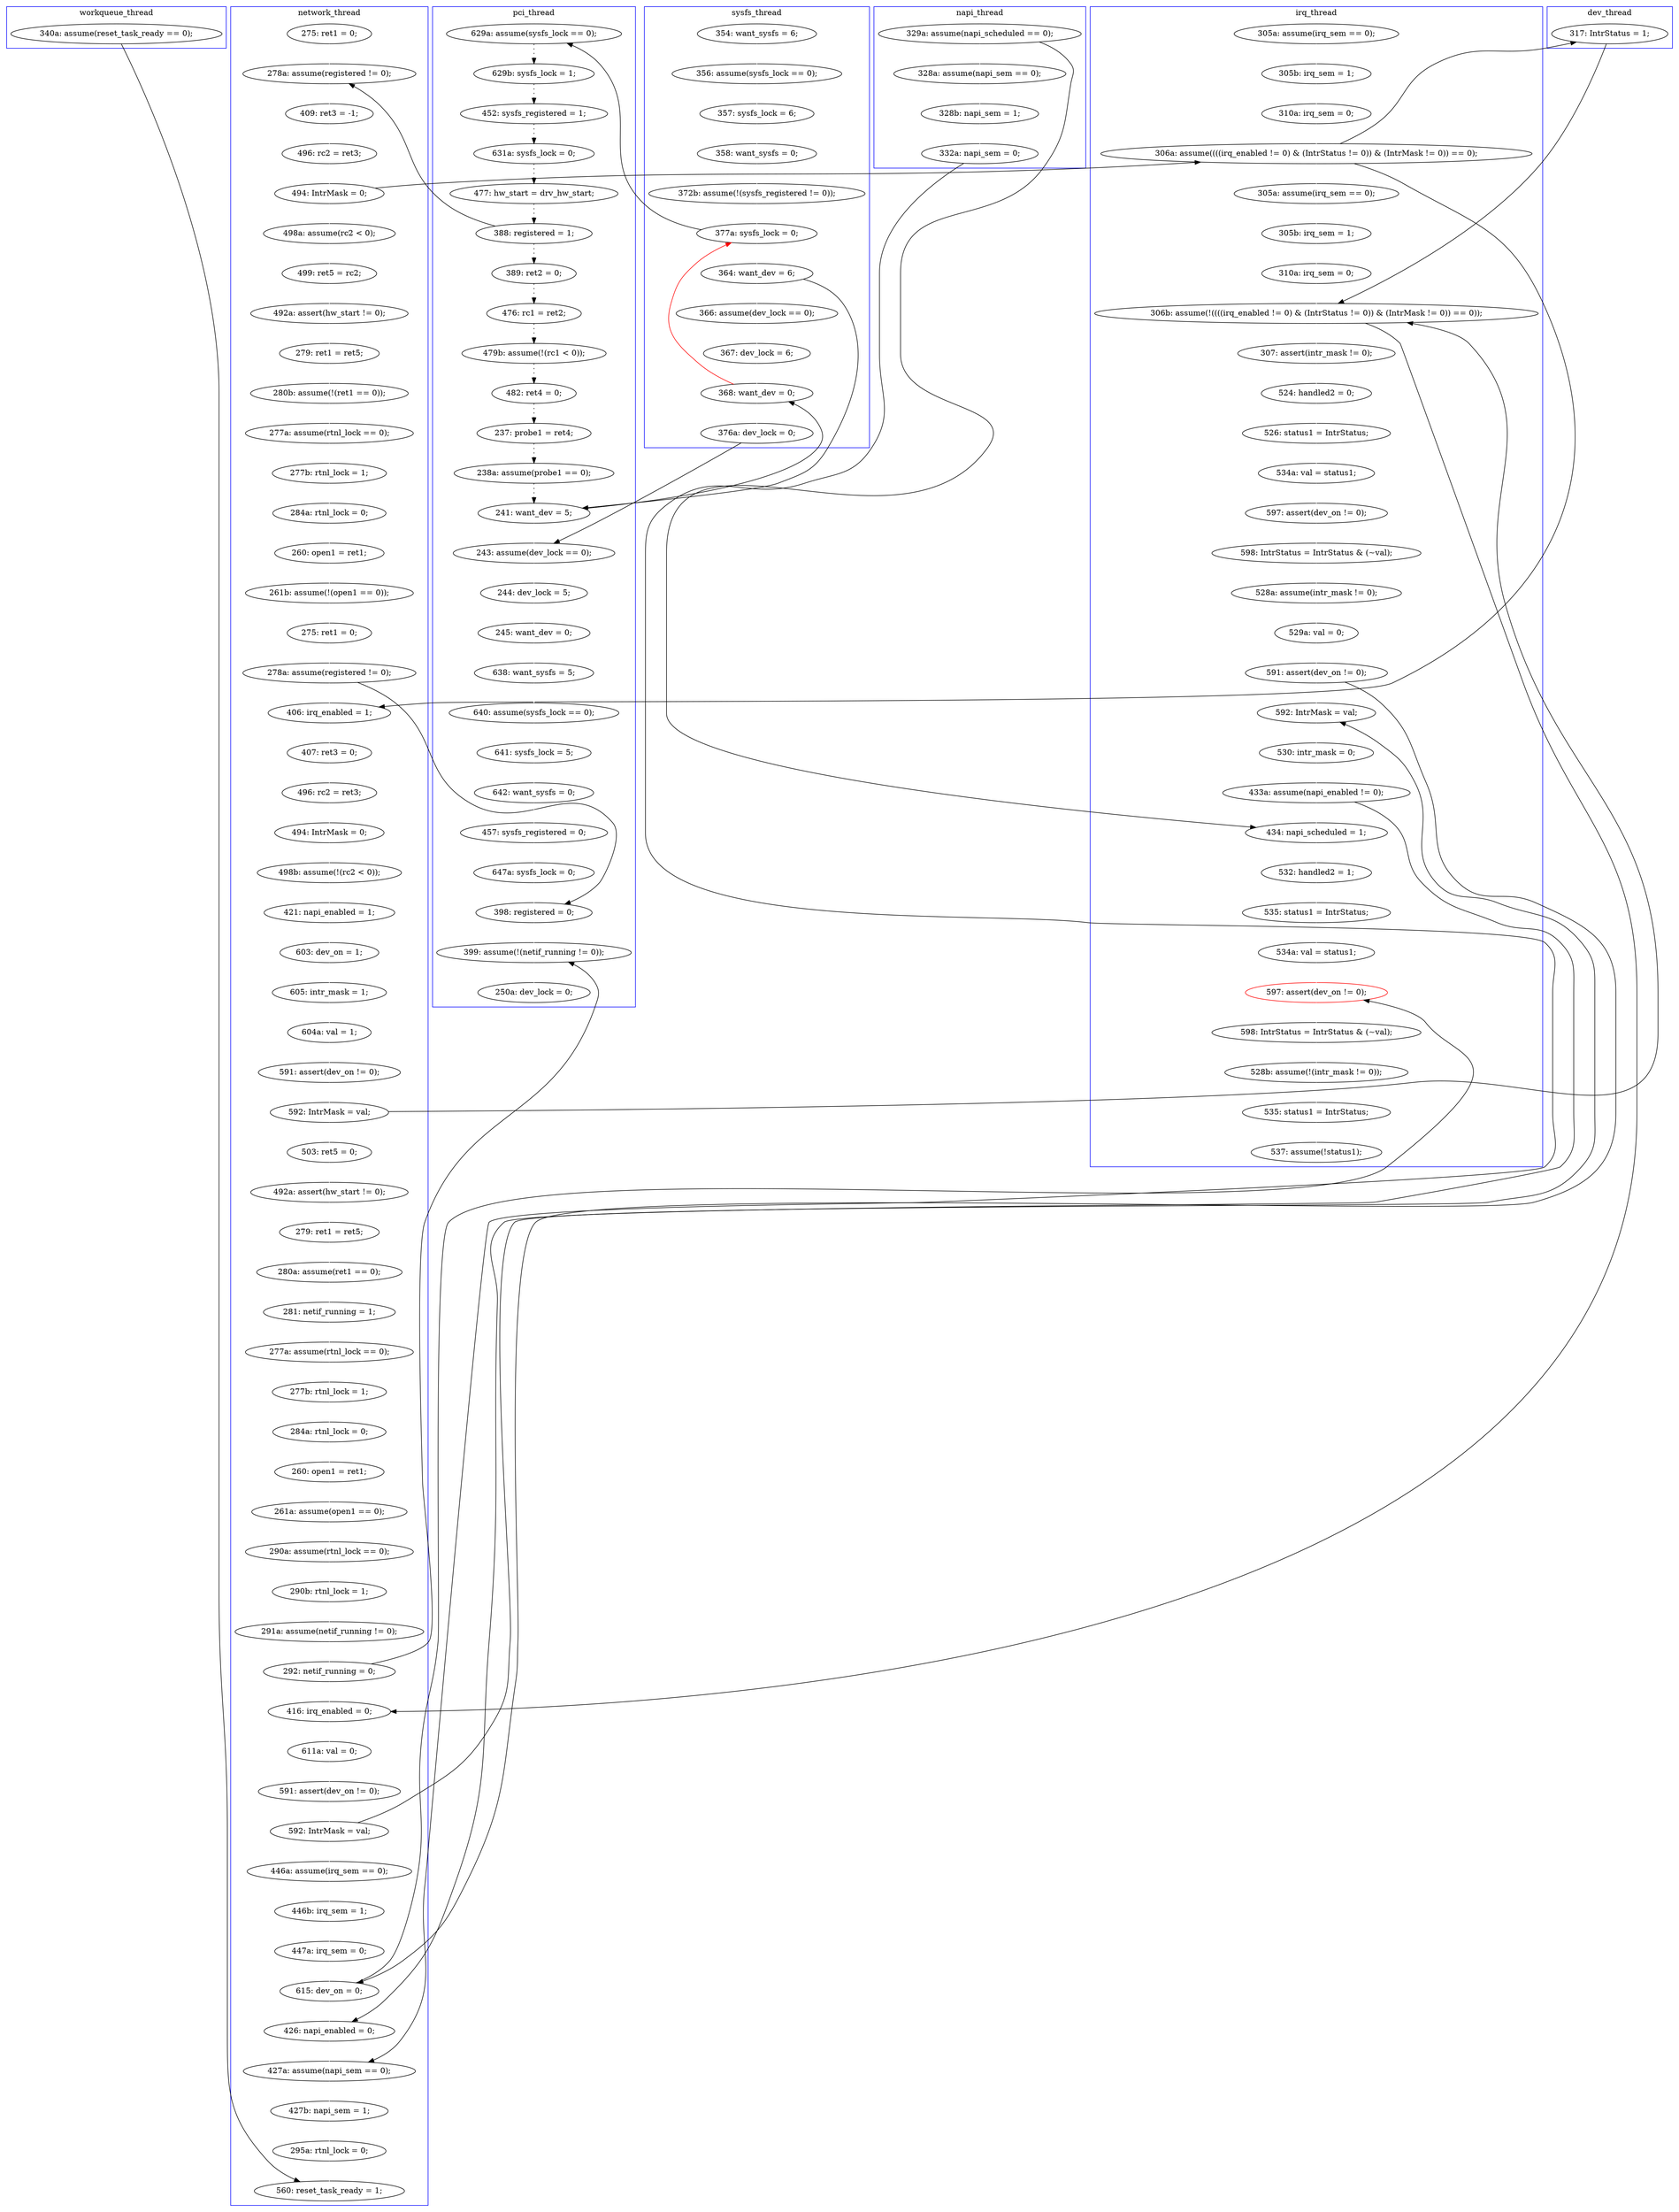 digraph Counterexample {
	286 -> 288 [color = white, style = solid]
	127 -> 130 [color = white, style = solid]
	148 -> 158 [color = white, style = solid]
	94 -> 95 [color = black, style = dotted]
	26 -> 276 [color = black, style = solid, constraint = false]
	202 -> 207 [color = white, style = solid]
	167 -> 168 [color = white, style = solid]
	70 -> 78 [color = black, style = dotted]
	113 -> 52 [color = red, style = solid, constraint = false]
	228 -> 229 [color = white, style = solid]
	35 -> 36 [color = white, style = solid]
	112 -> 113 [color = white, style = solid]
	252 -> 253 [color = white, style = solid]
	258 -> 259 [color = white, style = solid]
	294 -> 299 [color = white, style = solid]
	210 -> 212 [color = white, style = solid]
	146 -> 148 [color = white, style = solid]
	250 -> 255 [color = white, style = solid]
	87 -> 91 [color = black, style = dotted]
	220 -> 221 [color = white, style = solid]
	222 -> 225 [color = white, style = solid]
	113 -> 114 [color = white, style = solid]
	276 -> 283 [color = white, style = solid]
	91 -> 94 [color = black, style = dotted]
	114 -> 137 [color = black, style = solid, constraint = false]
	177 -> 180 [color = white, style = solid]
	241 -> 244 [color = white, style = solid]
	181 -> 185 [color = white, style = solid]
	231 -> 232 [color = white, style = solid]
	197 -> 237 [color = black, style = solid, constraint = false]
	255 -> 260 [color = white, style = solid]
	81 -> 82 [color = white, style = solid]
	217 -> 218 [color = white, style = solid]
	288 -> 289 [color = white, style = solid]
	225 -> 228 [color = white, style = solid]
	132 -> 192 [color = white, style = solid]
	79 -> 83 [color = black, style = dotted]
	52 -> 53 [color = white, style = solid]
	299 -> 301 [color = white, style = solid]
	190 -> 191 [color = white, style = solid]
	186 -> 187 [color = white, style = solid]
	34 -> 35 [color = white, style = solid]
	237 -> 243 [color = white, style = solid]
	259 -> 261 [color = white, style = solid]
	134 -> 197 [color = black, style = solid, constraint = false]
	130 -> 146 [color = white, style = solid]
	148 -> 241 [color = black, style = solid, constraint = false]
	249 -> 250 [color = white, style = solid]
	207 -> 208 [color = white, style = solid]
	212 -> 213 [color = white, style = solid]
	232 -> 244 [color = black, style = solid, constraint = false]
	263 -> 277 [color = white, style = solid]
	284 -> 286 [color = white, style = solid]
	66 -> 68 [color = black, style = dotted]
	277 -> 278 [color = white, style = solid]
	208 -> 210 [color = white, style = solid]
	201 -> 214 [color = white, style = solid]
	243 -> 252 [color = white, style = solid]
	52 -> 59 [color = black, style = solid, constraint = false]
	283 -> 284 [color = white, style = solid]
	53 -> 95 [color = black, style = solid, constraint = false]
	197 -> 202 [color = white, style = solid]
	253 -> 260 [color = black, style = solid, constraint = false]
	44 -> 302 [color = black, style = solid, constraint = false]
	95 -> 113 [color = black, style = solid, constraint = false]
	125 -> 126 [color = white, style = solid]
	82 -> 116 [color = white, style = solid]
	108 -> 109 [color = white, style = solid]
	165 -> 166 [color = white, style = solid]
	255 -> 263 [color = black, style = solid, constraint = false]
	76 -> 80 [color = white, style = solid]
	219 -> 220 [color = white, style = solid]
	38 -> 52 [color = white, style = solid]
	123 -> 124 [color = white, style = solid]
	83 -> 86 [color = black, style = dotted]
	139 -> 165 [color = white, style = solid]
	214 -> 217 [color = white, style = solid]
	59 -> 60 [color = black, style = dotted]
	26 -> 50 [color = white, style = solid]
	195 -> 197 [color = white, style = solid]
	180 -> 241 [color = white, style = solid]
	95 -> 137 [color = white, style = solid]
	111 -> 112 [color = white, style = solid]
	51 -> 57 [color = white, style = solid]
	244 -> 269 [color = white, style = solid]
	159 -> 160 [color = white, style = solid]
	263 -> 288 [color = black, style = solid, constraint = false]
	106 -> 132 [color = black, style = solid, constraint = false]
	278 -> 279 [color = white, style = solid]
	50 -> 51 [color = white, style = solid]
	103 -> 104 [color = white, style = solid]
	192 -> 193 [color = white, style = solid]
	275 -> 277 [color = black, style = solid, constraint = false]
	160 -> 162 [color = white, style = solid]
	193 -> 195 [color = white, style = solid]
	138 -> 139 [color = white, style = solid]
	191 -> 197 [color = black, style = solid, constraint = false]
	120 -> 123 [color = white, style = solid]
	53 -> 111 [color = white, style = solid]
	289 -> 294 [color = white, style = solid]
	279 -> 295 [color = white, style = solid]
	187 -> 190 [color = white, style = solid]
	199 -> 201 [color = white, style = solid]
	229 -> 231 [color = white, style = solid]
	266 -> 275 [color = white, style = solid]
	60 -> 66 [color = black, style = dotted]
	132 -> 134 [color = black, style = solid, constraint = false]
	106 -> 108 [color = white, style = solid]
	166 -> 167 [color = white, style = solid]
	158 -> 159 [color = white, style = solid]
	137 -> 138 [color = white, style = solid]
	295 -> 302 [color = white, style = solid]
	164 -> 181 [color = white, style = solid]
	213 -> 249 [color = white, style = solid]
	116 -> 132 [color = white, style = solid]
	126 -> 127 [color = white, style = solid]
	218 -> 219 [color = white, style = solid]
	68 -> 70 [color = black, style = dotted]
	78 -> 79 [color = black, style = dotted]
	104 -> 106 [color = white, style = solid]
	275 -> 276 [color = white, style = solid]
	80 -> 103 [color = white, style = solid]
	261 -> 263 [color = white, style = solid]
	185 -> 186 [color = white, style = solid]
	109 -> 119 [color = white, style = solid]
	168 -> 177 [color = white, style = solid]
	132 -> 158 [color = black, style = solid, constraint = false]
	162 -> 164 [color = white, style = solid]
	253 -> 258 [color = white, style = solid]
	191 -> 199 [color = white, style = solid]
	232 -> 237 [color = white, style = solid]
	119 -> 120 [color = white, style = solid]
	260 -> 266 [color = white, style = solid]
	221 -> 222 [color = white, style = solid]
	124 -> 125 [color = white, style = solid]
	86 -> 87 [color = black, style = dotted]
	36 -> 38 [color = white, style = solid]
	57 -> 278 [color = black, style = solid, constraint = false]
	78 -> 80 [color = black, style = solid, constraint = false]
	33 -> 34 [color = white, style = solid]
	subgraph cluster7 {
		label = dev_thread
		color = blue
		134  [label = "317: IntrStatus = 1;"]
	}
	subgraph cluster6 {
		label = sysfs_thread
		color = blue
		112  [label = "367: dev_lock = 6;"]
		35  [label = "357: sysfs_lock = 6;"]
		113  [label = "368: want_dev = 0;"]
		34  [label = "356: assume(sysfs_lock == 0);"]
		36  [label = "358: want_sysfs = 0;"]
		33  [label = "354: want_sysfs = 6;"]
		114  [label = "376a: dev_lock = 0;"]
		53  [label = "364: want_dev = 6;"]
		38  [label = "372b: assume(!(sysfs_registered != 0));"]
		52  [label = "377a: sysfs_lock = 0;"]
		111  [label = "366: assume(dev_lock == 0);"]
	}
	subgraph cluster5 {
		label = workqueue_thread
		color = blue
		44  [label = "340a: assume(reset_task_ready == 0);"]
	}
	subgraph cluster2 {
		label = network_thread
		color = blue
		261  [label = "447a: irq_sem = 0;"]
		181  [label = "421: napi_enabled = 1;"]
		124  [label = "277a: assume(rtnl_lock == 0);"]
		126  [label = "284a: rtnl_lock = 0;"]
		186  [label = "605: intr_mask = 1;"]
		259  [label = "446b: irq_sem = 1;"]
		295  [label = "295a: rtnl_lock = 0;"]
		237  [label = "416: irq_enabled = 0;"]
		253  [label = "592: IntrMask = val;"]
		158  [label = "406: irq_enabled = 1;"]
		106  [label = "494: IntrMask = 0;"]
		232  [label = "292: netif_running = 0;"]
		108  [label = "498a: assume(rc2 < 0);"]
		104  [label = "496: rc2 = ret3;"]
		252  [label = "591: assert(dev_on != 0);"]
		279  [label = "427b: napi_sem = 1;"]
		190  [label = "591: assert(dev_on != 0);"]
		103  [label = "409: ret3 = -1;"]
		80  [label = "278a: assume(registered != 0);"]
		277  [label = "426: napi_enabled = 0;"]
		225  [label = "261a: assume(open1 == 0);"]
		218  [label = "281: netif_running = 1;"]
		228  [label = "290a: assume(rtnl_lock == 0);"]
		185  [label = "603: dev_on = 1;"]
		123  [label = "280b: assume(!(ret1 == 0));"]
		119  [label = "492a: assert(hw_start != 0);"]
		187  [label = "604a: val = 1;"]
		263  [label = "615: dev_on = 0;"]
		221  [label = "284a: rtnl_lock = 0;"]
		162  [label = "494: IntrMask = 0;"]
		76  [label = "275: ret1 = 0;"]
		160  [label = "496: rc2 = ret3;"]
		120  [label = "279: ret1 = ret5;"]
		146  [label = "275: ret1 = 0;"]
		229  [label = "290b: rtnl_lock = 1;"]
		125  [label = "277b: rtnl_lock = 1;"]
		130  [label = "261b: assume(!(open1 == 0));"]
		231  [label = "291a: assume(netif_running != 0);"]
		222  [label = "260: open1 = ret1;"]
		220  [label = "277b: rtnl_lock = 1;"]
		302  [label = "560: reset_task_ready = 1;"]
		109  [label = "499: ret5 = rc2;"]
		217  [label = "280a: assume(ret1 == 0);"]
		201  [label = "492a: assert(hw_start != 0);"]
		159  [label = "407: ret3 = 0;"]
		278  [label = "427a: assume(napi_sem == 0);"]
		214  [label = "279: ret1 = ret5;"]
		191  [label = "592: IntrMask = val;"]
		127  [label = "260: open1 = ret1;"]
		199  [label = "503: ret5 = 0;"]
		219  [label = "277a: assume(rtnl_lock == 0);"]
		148  [label = "278a: assume(registered != 0);"]
		164  [label = "498b: assume(!(rc2 < 0));"]
		243  [label = "611a: val = 0;"]
		258  [label = "446a: assume(irq_sem == 0);"]
	}
	subgraph cluster3 {
		label = irq_thread
		color = blue
		249  [label = "528a: assume(intr_mask != 0);"]
		207  [label = "524: handled2 = 0;"]
		284  [label = "535: status1 = IntrStatus;"]
		82  [label = "305b: irq_sem = 1;"]
		193  [label = "305b: irq_sem = 1;"]
		213  [label = "598: IntrStatus = IntrStatus & (~val);"]
		192  [label = "305a: assume(irq_sem == 0);"]
		301  [label = "537: assume(!status1);"]
		195  [label = "310a: irq_sem = 0;"]
		294  [label = "528b: assume(!(intr_mask != 0));"]
		276  [label = "434: napi_scheduled = 1;"]
		288  [label = "597: assert(dev_on != 0);", color = red]
		210  [label = "534a: val = status1;"]
		81  [label = "305a: assume(irq_sem == 0);"]
		202  [label = "307: assert(intr_mask != 0);"]
		289  [label = "598: IntrStatus = IntrStatus & (~val);"]
		275  [label = "433a: assume(napi_enabled != 0);"]
		250  [label = "529a: val = 0;"]
		299  [label = "535: status1 = IntrStatus;"]
		283  [label = "532: handled2 = 1;"]
		197  [label = "306b: assume(!((((irq_enabled != 0) & (IntrStatus != 0)) & (IntrMask != 0)) == 0));"]
		116  [label = "310a: irq_sem = 0;"]
		255  [label = "591: assert(dev_on != 0);"]
		132  [label = "306a: assume((((irq_enabled != 0) & (IntrStatus != 0)) & (IntrMask != 0)) == 0);"]
		212  [label = "597: assert(dev_on != 0);"]
		286  [label = "534a: val = status1;"]
		260  [label = "592: IntrMask = val;"]
		208  [label = "526: status1 = IntrStatus;"]
		266  [label = "530: intr_mask = 0;"]
	}
	subgraph cluster4 {
		label = napi_thread
		color = blue
		51  [label = "328b: napi_sem = 1;"]
		57  [label = "332a: napi_sem = 0;"]
		50  [label = "328a: assume(napi_sem == 0);"]
		26  [label = "329a: assume(napi_scheduled == 0);"]
	}
	subgraph cluster1 {
		label = pci_thread
		color = blue
		244  [label = "399: assume(!(netif_running != 0));"]
		241  [label = "398: registered = 0;"]
		177  [label = "457: sysfs_registered = 0;"]
		166  [label = "640: assume(sysfs_lock == 0);"]
		180  [label = "647a: sysfs_lock = 0;"]
		167  [label = "641: sysfs_lock = 5;"]
		95  [label = "241: want_dev = 5;"]
		66  [label = "452: sysfs_registered = 1;"]
		138  [label = "244: dev_lock = 5;"]
		86  [label = "479b: assume(!(rc1 < 0));"]
		79  [label = "389: ret2 = 0;"]
		269  [label = "250a: dev_lock = 0;"]
		83  [label = "476: rc1 = ret2;"]
		137  [label = "243: assume(dev_lock == 0);"]
		60  [label = "629b: sysfs_lock = 1;"]
		139  [label = "245: want_dev = 0;"]
		68  [label = "631a: sysfs_lock = 0;"]
		87  [label = "482: ret4 = 0;"]
		70  [label = "477: hw_start = drv_hw_start;"]
		78  [label = "388: registered = 1;"]
		168  [label = "642: want_sysfs = 0;"]
		94  [label = "238a: assume(probe1 == 0);"]
		91  [label = "237: probe1 = ret4;"]
		59  [label = "629a: assume(sysfs_lock == 0);"]
		165  [label = "638: want_sysfs = 5;"]
	}
}